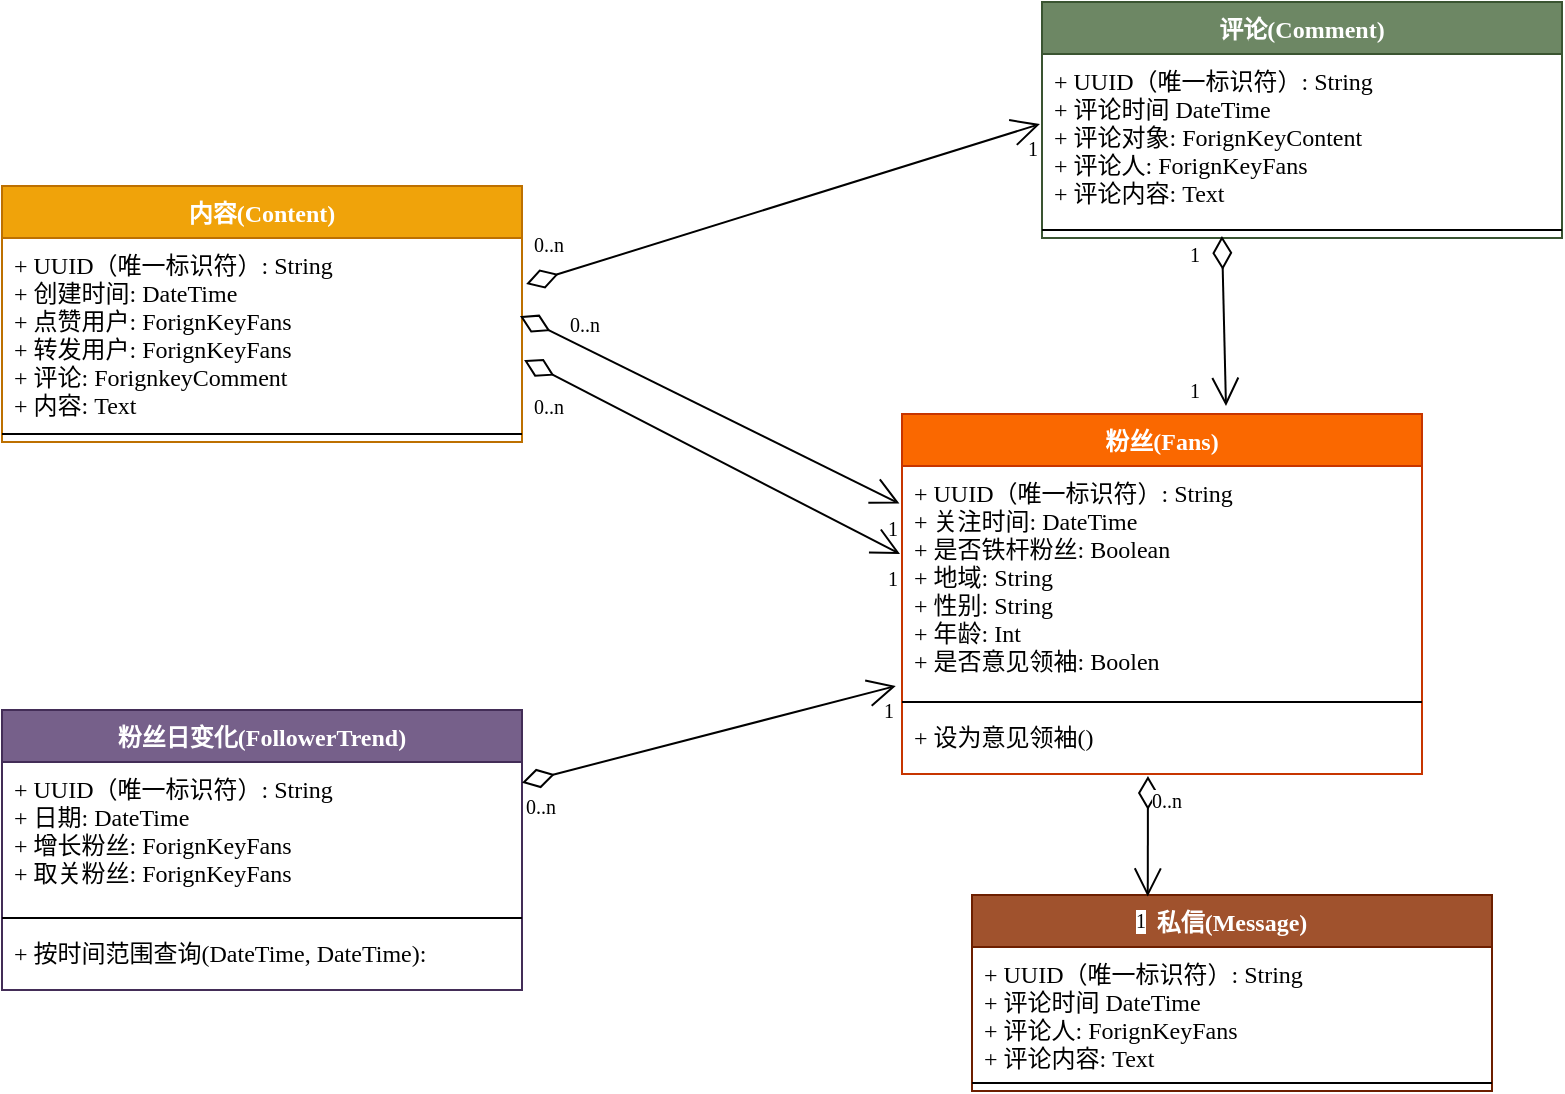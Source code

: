 <mxfile version="12.1.0" type="device" pages="1"><diagram id="ofKtWdrlPegDtNkTX9uC" name="Page-1"><mxGraphModel dx="1929" dy="826" grid="1" gridSize="10" guides="1" tooltips="1" connect="1" arrows="1" fold="1" page="1" pageScale="1" pageWidth="827" pageHeight="1169" math="0" shadow="0"><root><mxCell id="0"/><mxCell id="1" parent="0"/><mxCell id="uwzEHiihTkONxnUCtZKs-1" value="内容(Content)" style="swimlane;fontStyle=1;align=center;verticalAlign=top;childLayout=stackLayout;horizontal=1;startSize=26;horizontalStack=0;resizeParent=1;resizeParentMax=0;resizeLast=0;collapsible=1;marginBottom=0;fillColor=#f0a30a;strokeColor=#BD7000;fontFamily=SF Mono;fontColor=#ffffff;" parent="1" vertex="1"><mxGeometry x="-50" y="240" width="260" height="128" as="geometry"><mxRectangle x="170" y="300" width="130" height="26" as="alternateBounds"/></mxGeometry></mxCell><mxCell id="uwzEHiihTkONxnUCtZKs-2" value="+ UUID（唯一标识符）: String&#10;+ 创建时间: DateTime&#10;+ 点赞用户: ForignKeyFans&#10;+ 转发用户: ForignKeyFans&#10;+ 评论: ForignkeyComment&#10;+ 内容: Text" style="text;strokeColor=none;fillColor=none;align=left;verticalAlign=top;spacingLeft=4;spacingRight=4;overflow=hidden;rotatable=0;points=[[0,0.5],[1,0.5]];portConstraint=eastwest;spacing=2;imageAspect=1;noLabel=0;fontFamily=SF Mono;" parent="uwzEHiihTkONxnUCtZKs-1" vertex="1"><mxGeometry y="26" width="260" height="94" as="geometry"/></mxCell><mxCell id="uwzEHiihTkONxnUCtZKs-3" value="" style="line;strokeWidth=1;fillColor=none;align=left;verticalAlign=middle;spacingTop=-1;spacingLeft=3;spacingRight=3;rotatable=0;labelPosition=right;points=[];portConstraint=eastwest;fontFamily=SF Mono;" parent="uwzEHiihTkONxnUCtZKs-1" vertex="1"><mxGeometry y="120" width="260" height="8" as="geometry"/></mxCell><mxCell id="uwzEHiihTkONxnUCtZKs-5" value="粉丝(Fans)" style="swimlane;fontStyle=1;align=center;verticalAlign=top;childLayout=stackLayout;horizontal=1;startSize=26;horizontalStack=0;resizeParent=1;resizeParentMax=0;resizeLast=0;collapsible=1;marginBottom=0;fillColor=#fa6800;strokeColor=#C73500;fontColor=#ffffff;fontFamily=SF Mono;" parent="1" vertex="1"><mxGeometry x="400" y="354" width="260" height="180" as="geometry"><mxRectangle x="170" y="300" width="130" height="26" as="alternateBounds"/></mxGeometry></mxCell><mxCell id="uwzEHiihTkONxnUCtZKs-6" value="+ UUID（唯一标识符）: String&#10;+ 关注时间: DateTime&#10;+ 是否铁杆粉丝: Boolean&#10;+ 地域: String&#10;+ 性别: String&#10;+ 年龄: Int&#10;+ 是否意见领袖: Boolen" style="text;strokeColor=none;fillColor=none;align=left;verticalAlign=top;spacingLeft=4;spacingRight=4;overflow=hidden;rotatable=0;points=[[0,0.5],[1,0.5]];portConstraint=eastwest;spacing=2;imageAspect=1;noLabel=0;fontFamily=SF Mono;" parent="uwzEHiihTkONxnUCtZKs-5" vertex="1"><mxGeometry y="26" width="260" height="114" as="geometry"/></mxCell><mxCell id="uwzEHiihTkONxnUCtZKs-7" value="" style="line;strokeWidth=1;fillColor=none;align=left;verticalAlign=middle;spacingTop=-1;spacingLeft=3;spacingRight=3;rotatable=0;labelPosition=right;points=[];portConstraint=eastwest;fontFamily=SF Mono;" parent="uwzEHiihTkONxnUCtZKs-5" vertex="1"><mxGeometry y="140" width="260" height="8" as="geometry"/></mxCell><mxCell id="uwzEHiihTkONxnUCtZKs-8" value="+ 设为意见领袖()" style="text;strokeColor=none;fillColor=none;align=left;verticalAlign=top;spacingLeft=4;spacingRight=4;overflow=hidden;rotatable=0;points=[[0,0.5],[1,0.5]];portConstraint=eastwest;fontFamily=SF Mono;" parent="uwzEHiihTkONxnUCtZKs-5" vertex="1"><mxGeometry y="148" width="260" height="32" as="geometry"/></mxCell><mxCell id="uwzEHiihTkONxnUCtZKs-9" value="粉丝日变化(FollowerTrend)" style="swimlane;fontStyle=1;align=center;verticalAlign=top;childLayout=stackLayout;horizontal=1;startSize=26;horizontalStack=0;resizeParent=1;resizeParentMax=0;resizeLast=0;collapsible=1;marginBottom=0;fillColor=#76608a;strokeColor=#432D57;fontColor=#ffffff;fontFamily=SF Mono;" parent="1" vertex="1"><mxGeometry x="-50" y="502" width="260" height="140" as="geometry"><mxRectangle x="170" y="300" width="130" height="26" as="alternateBounds"/></mxGeometry></mxCell><mxCell id="uwzEHiihTkONxnUCtZKs-10" value="+ UUID（唯一标识符）: String&#10;+ 日期: DateTime&#10;+ 增长粉丝: ForignKeyFans&#10;+ 取关粉丝: ForignKeyFans" style="text;strokeColor=none;fillColor=none;align=left;verticalAlign=top;spacingLeft=4;spacingRight=4;overflow=hidden;rotatable=0;points=[[0,0.5],[1,0.5]];portConstraint=eastwest;spacing=2;imageAspect=1;noLabel=0;fontFamily=SF Mono;" parent="uwzEHiihTkONxnUCtZKs-9" vertex="1"><mxGeometry y="26" width="260" height="74" as="geometry"/></mxCell><mxCell id="uwzEHiihTkONxnUCtZKs-11" value="" style="line;strokeWidth=1;fillColor=none;align=left;verticalAlign=middle;spacingTop=-1;spacingLeft=3;spacingRight=3;rotatable=0;labelPosition=right;points=[];portConstraint=eastwest;fontFamily=SF Mono;" parent="uwzEHiihTkONxnUCtZKs-9" vertex="1"><mxGeometry y="100" width="260" height="8" as="geometry"/></mxCell><mxCell id="uwzEHiihTkONxnUCtZKs-12" value="+ 按时间范围查询(DateTime, DateTime): " style="text;strokeColor=none;fillColor=none;align=left;verticalAlign=top;spacingLeft=4;spacingRight=4;overflow=hidden;rotatable=0;points=[[0,0.5],[1,0.5]];portConstraint=eastwest;fontFamily=SF Mono;" parent="uwzEHiihTkONxnUCtZKs-9" vertex="1"><mxGeometry y="108" width="260" height="32" as="geometry"/></mxCell><mxCell id="uwzEHiihTkONxnUCtZKs-13" value="评论(Comment)" style="swimlane;fontStyle=1;align=center;verticalAlign=top;childLayout=stackLayout;horizontal=1;startSize=26;horizontalStack=0;resizeParent=1;resizeParentMax=0;resizeLast=0;collapsible=1;marginBottom=0;fillColor=#6d8764;strokeColor=#3A5431;fontFamily=SF Mono;fontColor=#ffffff;" parent="1" vertex="1"><mxGeometry x="470" y="148" width="260" height="118" as="geometry"><mxRectangle x="170" y="300" width="130" height="26" as="alternateBounds"/></mxGeometry></mxCell><mxCell id="uwzEHiihTkONxnUCtZKs-14" value="+ UUID（唯一标识符）: String&#10;+ 评论时间 DateTime&#10;+ 评论对象: ForignKeyContent&#10;+ 评论人: ForignKeyFans&#10;+ 评论内容: Text" style="text;strokeColor=none;fillColor=none;align=left;verticalAlign=top;spacingLeft=4;spacingRight=4;overflow=hidden;rotatable=0;points=[[0,0.5],[1,0.5]];portConstraint=eastwest;spacing=2;imageAspect=1;noLabel=0;fontFamily=SF Mono;" parent="uwzEHiihTkONxnUCtZKs-13" vertex="1"><mxGeometry y="26" width="260" height="84" as="geometry"/></mxCell><mxCell id="uwzEHiihTkONxnUCtZKs-15" value="" style="line;strokeWidth=1;fillColor=none;align=left;verticalAlign=middle;spacingTop=-1;spacingLeft=3;spacingRight=3;rotatable=0;labelPosition=right;points=[];portConstraint=eastwest;fontFamily=SF Mono;" parent="uwzEHiihTkONxnUCtZKs-13" vertex="1"><mxGeometry y="110" width="260" height="8" as="geometry"/></mxCell><mxCell id="uwzEHiihTkONxnUCtZKs-21" value="私信(Message)" style="swimlane;fontStyle=1;align=center;verticalAlign=top;childLayout=stackLayout;horizontal=1;startSize=26;horizontalStack=0;resizeParent=1;resizeParentMax=0;resizeLast=0;collapsible=1;marginBottom=0;fillColor=#a0522d;strokeColor=#6D1F00;fontColor=#ffffff;fontFamily=SF Mono;" parent="1" vertex="1"><mxGeometry x="435" y="594.5" width="260" height="98" as="geometry"><mxRectangle x="170" y="300" width="130" height="26" as="alternateBounds"/></mxGeometry></mxCell><mxCell id="uwzEHiihTkONxnUCtZKs-22" value="+ UUID（唯一标识符）: String&#10;+ 评论时间 DateTime&#10;+ 评论人: ForignKeyFans&#10;+ 评论内容: Text" style="text;strokeColor=none;fillColor=none;align=left;verticalAlign=top;spacingLeft=4;spacingRight=4;overflow=hidden;rotatable=0;points=[[0,0.5],[1,0.5]];portConstraint=eastwest;spacing=2;imageAspect=1;noLabel=0;fontFamily=SF Mono;" parent="uwzEHiihTkONxnUCtZKs-21" vertex="1"><mxGeometry y="26" width="260" height="64" as="geometry"/></mxCell><mxCell id="uwzEHiihTkONxnUCtZKs-23" value="" style="line;strokeWidth=1;fillColor=none;align=left;verticalAlign=middle;spacingTop=-1;spacingLeft=3;spacingRight=3;rotatable=0;labelPosition=right;points=[];portConstraint=eastwest;fontFamily=SF Mono;" parent="uwzEHiihTkONxnUCtZKs-21" vertex="1"><mxGeometry y="90" width="260" height="8" as="geometry"/></mxCell><mxCell id="uwzEHiihTkONxnUCtZKs-24" value="" style="endArrow=open;html=1;endSize=12;startArrow=diamondThin;startSize=14;startFill=0;entryX=-0.004;entryY=0.417;entryDx=0;entryDy=0;entryPerimeter=0;fontFamily=SF Mono;exitX=1.008;exitY=0.245;exitDx=0;exitDy=0;exitPerimeter=0;" parent="1" source="uwzEHiihTkONxnUCtZKs-2" target="uwzEHiihTkONxnUCtZKs-14" edge="1"><mxGeometry relative="1" as="geometry"><mxPoint x="381" y="328" as="sourcePoint"/><mxPoint x="561" y="328" as="targetPoint"/></mxGeometry></mxCell><mxCell id="uwzEHiihTkONxnUCtZKs-25" value="0..n" style="resizable=0;html=1;align=left;verticalAlign=top;labelBackgroundColor=#ffffff;fontSize=10;fontFamily=SF Mono;" parent="uwzEHiihTkONxnUCtZKs-24" connectable="0" vertex="1"><mxGeometry x="-1" relative="1" as="geometry"><mxPoint x="2" y="-32" as="offset"/></mxGeometry></mxCell><mxCell id="uwzEHiihTkONxnUCtZKs-26" value="1" style="resizable=0;html=1;align=right;verticalAlign=top;labelBackgroundColor=#ffffff;fontSize=10;fontFamily=SF Mono;" parent="uwzEHiihTkONxnUCtZKs-24" connectable="0" vertex="1"><mxGeometry x="1" relative="1" as="geometry"/></mxCell><mxCell id="uwzEHiihTkONxnUCtZKs-27" value="" style="endArrow=open;html=1;endSize=12;startArrow=diamondThin;startSize=14;startFill=0;entryX=-0.005;entryY=0.165;entryDx=0;entryDy=0;entryPerimeter=0;fontFamily=SF Mono;exitX=0.996;exitY=0.415;exitDx=0;exitDy=0;exitPerimeter=0;" parent="1" source="uwzEHiihTkONxnUCtZKs-2" target="uwzEHiihTkONxnUCtZKs-6" edge="1"><mxGeometry relative="1" as="geometry"><mxPoint x="292.08" y="299.03" as="sourcePoint"/><mxPoint x="421.96" y="193.028" as="targetPoint"/></mxGeometry></mxCell><mxCell id="uwzEHiihTkONxnUCtZKs-28" value="0..n" style="resizable=0;html=1;align=left;verticalAlign=top;labelBackgroundColor=#ffffff;fontSize=10;fontFamily=SF Mono;" parent="uwzEHiihTkONxnUCtZKs-27" connectable="0" vertex="1"><mxGeometry x="-1" relative="1" as="geometry"><mxPoint x="23" y="-8.5" as="offset"/></mxGeometry></mxCell><mxCell id="uwzEHiihTkONxnUCtZKs-29" value="1" style="resizable=0;html=1;align=right;verticalAlign=top;labelBackgroundColor=#ffffff;fontSize=10;fontFamily=SF Mono;" parent="uwzEHiihTkONxnUCtZKs-27" connectable="0" vertex="1"><mxGeometry x="1" relative="1" as="geometry"/></mxCell><mxCell id="uwzEHiihTkONxnUCtZKs-36" value="" style="endArrow=open;html=1;endSize=12;startArrow=diamondThin;startSize=14;startFill=0;fontFamily=SF Mono;exitX=1.004;exitY=0.649;exitDx=0;exitDy=0;exitPerimeter=0;" parent="1" source="uwzEHiihTkONxnUCtZKs-2" edge="1"><mxGeometry relative="1" as="geometry"><mxPoint x="288.96" y="315.01" as="sourcePoint"/><mxPoint x="399" y="424" as="targetPoint"/></mxGeometry></mxCell><mxCell id="uwzEHiihTkONxnUCtZKs-37" value="0..n" style="resizable=0;html=1;align=left;verticalAlign=top;labelBackgroundColor=#ffffff;fontSize=10;fontFamily=SF Mono;" parent="uwzEHiihTkONxnUCtZKs-36" connectable="0" vertex="1"><mxGeometry x="-1" relative="1" as="geometry"><mxPoint x="2.5" y="11" as="offset"/></mxGeometry></mxCell><mxCell id="uwzEHiihTkONxnUCtZKs-38" value="1" style="resizable=0;html=1;align=right;verticalAlign=top;labelBackgroundColor=#ffffff;fontSize=10;fontFamily=SF Mono;" parent="uwzEHiihTkONxnUCtZKs-36" connectable="0" vertex="1"><mxGeometry x="1" relative="1" as="geometry"/></mxCell><mxCell id="uwzEHiihTkONxnUCtZKs-39" value="" style="endArrow=open;html=1;endSize=12;startArrow=diamondThin;startSize=14;startFill=0;fontFamily=SF Mono;exitX=0.473;exitY=1.031;exitDx=0;exitDy=0;exitPerimeter=0;entryX=0.338;entryY=0.008;entryDx=0;entryDy=0;entryPerimeter=0;" parent="1" source="uwzEHiihTkONxnUCtZKs-8" target="uwzEHiihTkONxnUCtZKs-21" edge="1"><mxGeometry relative="1" as="geometry"><mxPoint x="291.04" y="337.006" as="sourcePoint"/><mxPoint x="420" y="440" as="targetPoint"/></mxGeometry></mxCell><mxCell id="uwzEHiihTkONxnUCtZKs-40" value="0..n" style="resizable=0;html=1;align=left;verticalAlign=top;labelBackgroundColor=#ffffff;fontSize=10;fontFamily=SF Mono;" parent="uwzEHiihTkONxnUCtZKs-39" connectable="0" vertex="1"><mxGeometry x="-1" relative="1" as="geometry"/></mxCell><mxCell id="uwzEHiihTkONxnUCtZKs-41" value="1" style="resizable=0;html=1;align=right;verticalAlign=top;labelBackgroundColor=#ffffff;fontSize=10;fontFamily=SF Mono;" parent="uwzEHiihTkONxnUCtZKs-39" connectable="0" vertex="1"><mxGeometry x="1" relative="1" as="geometry"/></mxCell><mxCell id="uwzEHiihTkONxnUCtZKs-42" value="" style="endArrow=open;html=1;endSize=12;startArrow=diamondThin;startSize=14;startFill=0;fontFamily=SF Mono;entryX=-0.012;entryY=0.965;entryDx=0;entryDy=0;entryPerimeter=0;" parent="1" source="uwzEHiihTkONxnUCtZKs-9" target="uwzEHiihTkONxnUCtZKs-6" edge="1"><mxGeometry relative="1" as="geometry"><mxPoint x="291.04" y="337.006" as="sourcePoint"/><mxPoint x="420" y="440" as="targetPoint"/></mxGeometry></mxCell><mxCell id="uwzEHiihTkONxnUCtZKs-43" value="0..n" style="resizable=0;html=1;align=left;verticalAlign=top;labelBackgroundColor=#ffffff;fontSize=10;fontFamily=SF Mono;" parent="uwzEHiihTkONxnUCtZKs-42" connectable="0" vertex="1"><mxGeometry x="-1" relative="1" as="geometry"/></mxCell><mxCell id="uwzEHiihTkONxnUCtZKs-44" value="1" style="resizable=0;html=1;align=right;verticalAlign=top;labelBackgroundColor=#ffffff;fontSize=10;fontFamily=SF Mono;" parent="uwzEHiihTkONxnUCtZKs-42" connectable="0" vertex="1"><mxGeometry x="1" relative="1" as="geometry"/></mxCell><mxCell id="ctoiuywBdD2o6dJQMvpy-1" value="" style="endArrow=open;html=1;endSize=12;startArrow=diamondThin;startSize=14;startFill=0;fontFamily=SF Mono;exitX=0.346;exitY=0.875;exitDx=0;exitDy=0;exitPerimeter=0;" edge="1" parent="1" source="uwzEHiihTkONxnUCtZKs-15"><mxGeometry relative="1" as="geometry"><mxPoint x="222.08" y="299.03" as="sourcePoint"/><mxPoint x="562" y="350" as="targetPoint"/></mxGeometry></mxCell><mxCell id="ctoiuywBdD2o6dJQMvpy-4" value="1" style="resizable=0;html=1;align=right;verticalAlign=top;labelBackgroundColor=#ffffff;fontSize=10;fontFamily=SF Mono;" connectable="0" vertex="1" parent="1"><mxGeometry x="549.913" y="262.043" as="geometry"/></mxCell><mxCell id="ctoiuywBdD2o6dJQMvpy-5" value="1" style="resizable=0;html=1;align=right;verticalAlign=top;labelBackgroundColor=#ffffff;fontSize=10;fontFamily=SF Mono;" connectable="0" vertex="1" parent="1"><mxGeometry x="549.913" y="330.043" as="geometry"/></mxCell></root></mxGraphModel></diagram></mxfile>